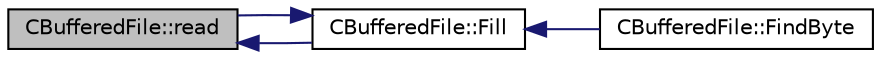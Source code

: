 digraph "CBufferedFile::read"
{
  edge [fontname="Helvetica",fontsize="10",labelfontname="Helvetica",labelfontsize="10"];
  node [fontname="Helvetica",fontsize="10",shape=record];
  rankdir="LR";
  Node36 [label="CBufferedFile::read",height=0.2,width=0.4,color="black", fillcolor="grey75", style="filled", fontcolor="black"];
  Node36 -> Node37 [dir="back",color="midnightblue",fontsize="10",style="solid",fontname="Helvetica"];
  Node37 [label="CBufferedFile::Fill",height=0.2,width=0.4,color="black", fillcolor="white", style="filled",URL="$class_c_buffered_file.html#a2c93fc60c4460bd1ccf90922646b19b8"];
  Node37 -> Node36 [dir="back",color="midnightblue",fontsize="10",style="solid",fontname="Helvetica"];
  Node37 -> Node38 [dir="back",color="midnightblue",fontsize="10",style="solid",fontname="Helvetica"];
  Node38 [label="CBufferedFile::FindByte",height=0.2,width=0.4,color="black", fillcolor="white", style="filled",URL="$class_c_buffered_file.html#a15ce0683ba5925939d33f098a948236b"];
}
